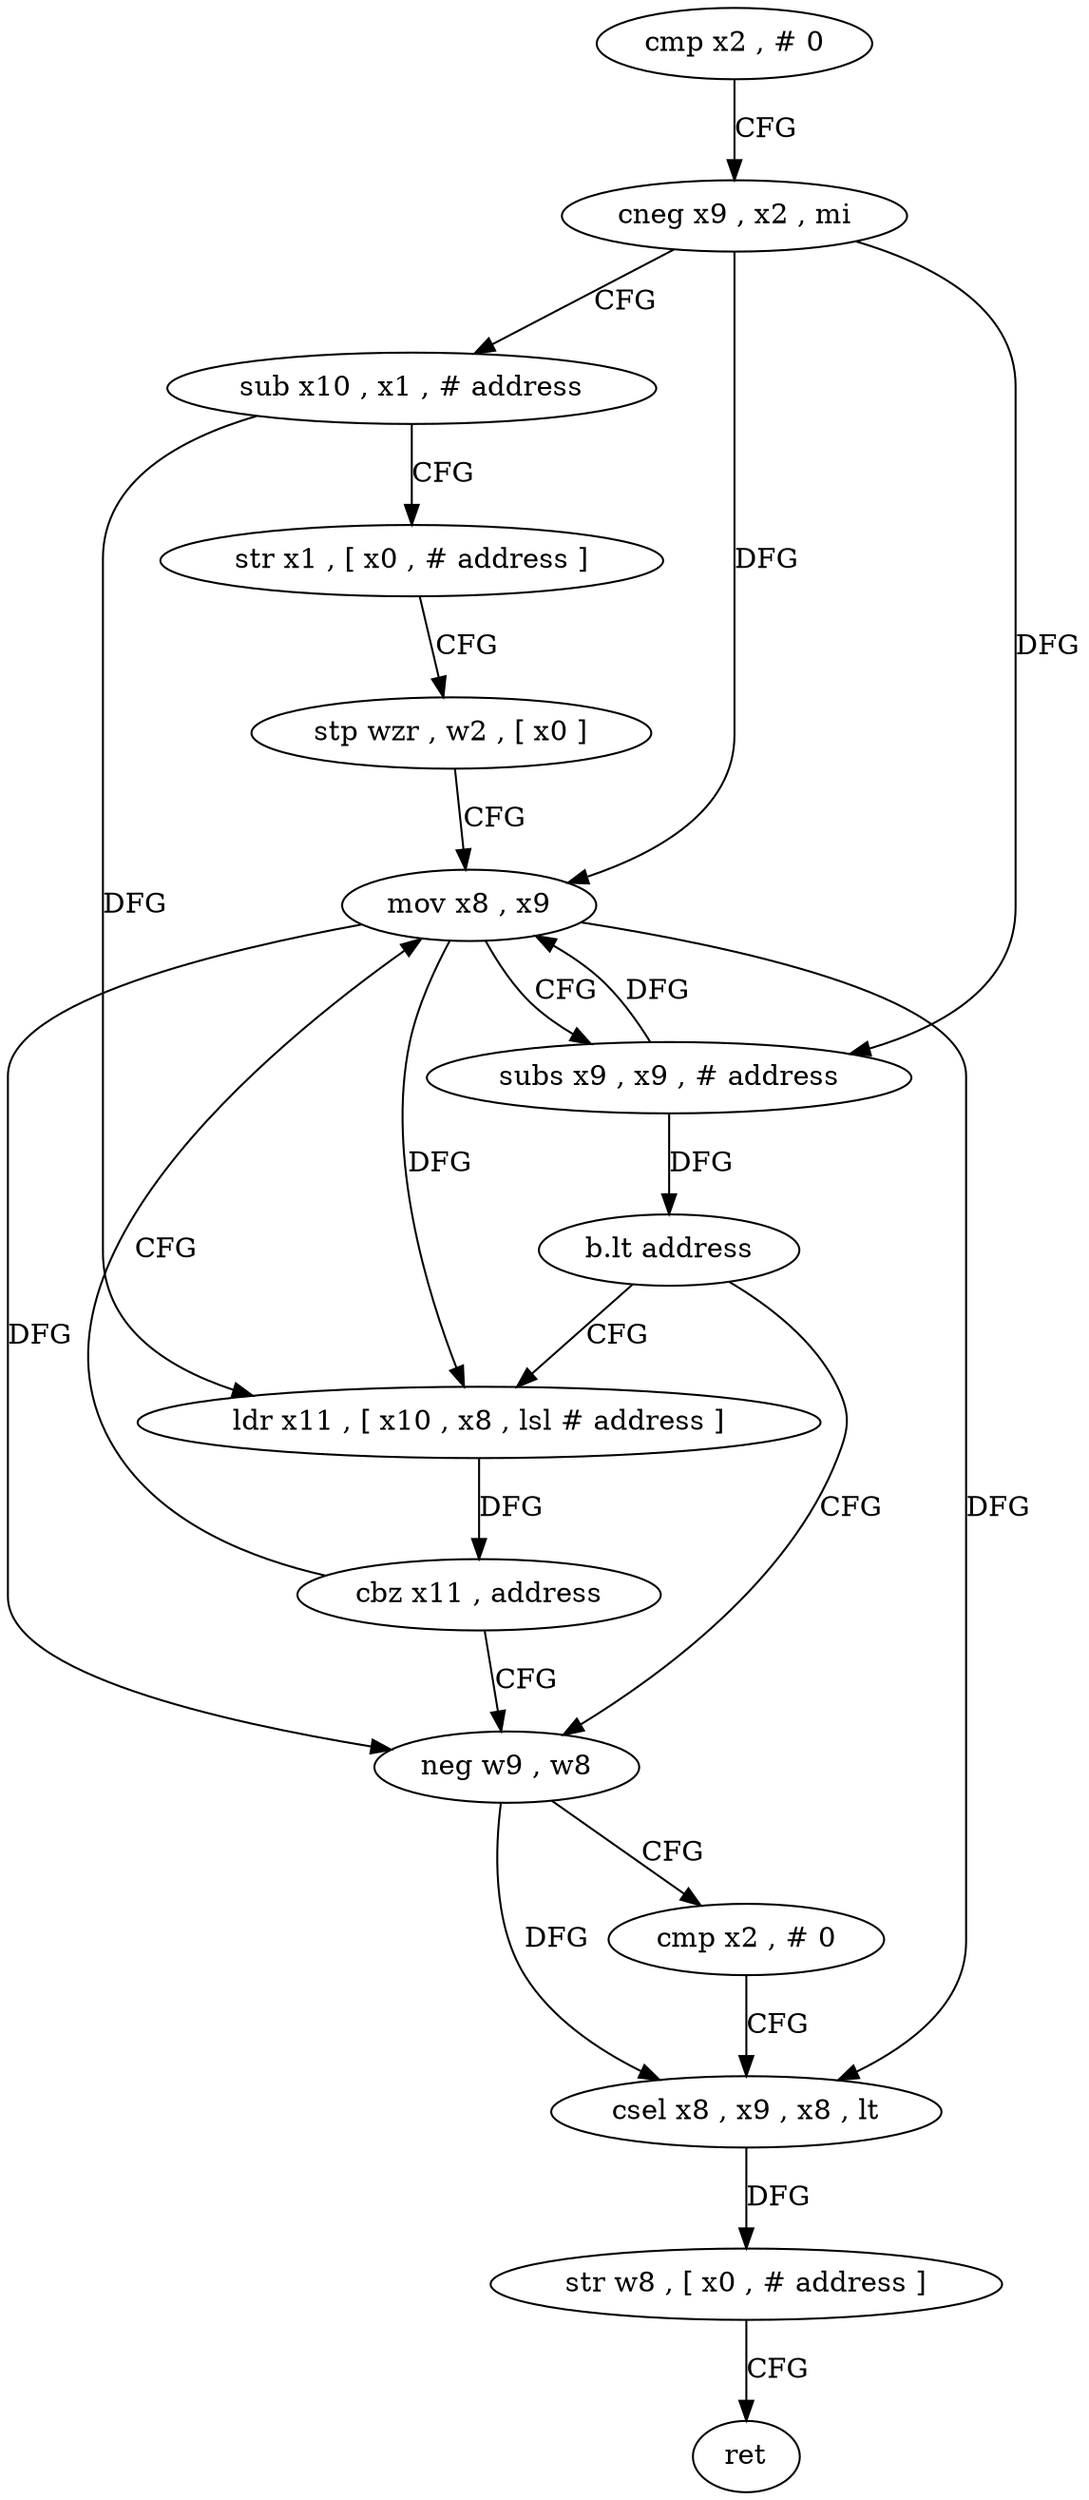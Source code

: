 digraph "func" {
"4228900" [label = "cmp x2 , # 0" ]
"4228904" [label = "cneg x9 , x2 , mi" ]
"4228908" [label = "sub x10 , x1 , # address" ]
"4228912" [label = "str x1 , [ x0 , # address ]" ]
"4228916" [label = "stp wzr , w2 , [ x0 ]" ]
"4228920" [label = "mov x8 , x9" ]
"4228940" [label = "neg w9 , w8" ]
"4228944" [label = "cmp x2 , # 0" ]
"4228948" [label = "csel x8 , x9 , x8 , lt" ]
"4228952" [label = "str w8 , [ x0 , # address ]" ]
"4228956" [label = "ret" ]
"4228932" [label = "ldr x11 , [ x10 , x8 , lsl # address ]" ]
"4228936" [label = "cbz x11 , address" ]
"4228924" [label = "subs x9 , x9 , # address" ]
"4228928" [label = "b.lt address" ]
"4228900" -> "4228904" [ label = "CFG" ]
"4228904" -> "4228908" [ label = "CFG" ]
"4228904" -> "4228920" [ label = "DFG" ]
"4228904" -> "4228924" [ label = "DFG" ]
"4228908" -> "4228912" [ label = "CFG" ]
"4228908" -> "4228932" [ label = "DFG" ]
"4228912" -> "4228916" [ label = "CFG" ]
"4228916" -> "4228920" [ label = "CFG" ]
"4228920" -> "4228924" [ label = "CFG" ]
"4228920" -> "4228940" [ label = "DFG" ]
"4228920" -> "4228932" [ label = "DFG" ]
"4228920" -> "4228948" [ label = "DFG" ]
"4228940" -> "4228944" [ label = "CFG" ]
"4228940" -> "4228948" [ label = "DFG" ]
"4228944" -> "4228948" [ label = "CFG" ]
"4228948" -> "4228952" [ label = "DFG" ]
"4228952" -> "4228956" [ label = "CFG" ]
"4228932" -> "4228936" [ label = "DFG" ]
"4228936" -> "4228920" [ label = "CFG" ]
"4228936" -> "4228940" [ label = "CFG" ]
"4228924" -> "4228928" [ label = "DFG" ]
"4228924" -> "4228920" [ label = "DFG" ]
"4228928" -> "4228940" [ label = "CFG" ]
"4228928" -> "4228932" [ label = "CFG" ]
}
